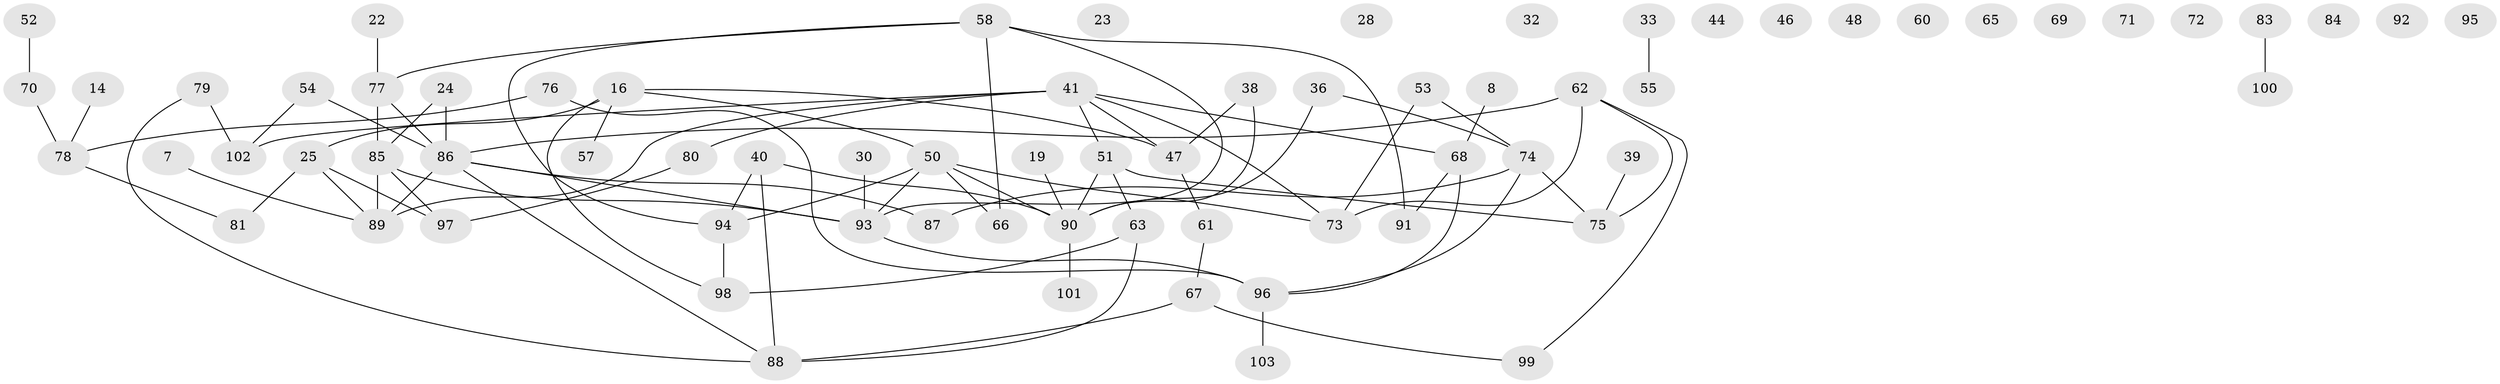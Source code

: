 // original degree distribution, {2: 0.2524271844660194, 1: 0.17475728155339806, 4: 0.13592233009708737, 3: 0.1941747572815534, 5: 0.07766990291262135, 0: 0.13592233009708737, 8: 0.009708737864077669, 7: 0.019417475728155338}
// Generated by graph-tools (version 1.1) at 2025/43/03/04/25 21:43:20]
// undirected, 72 vertices, 86 edges
graph export_dot {
graph [start="1"]
  node [color=gray90,style=filled];
  7;
  8;
  14;
  16 [super="+6"];
  19;
  22;
  23;
  24;
  25;
  28;
  30;
  32;
  33;
  36;
  38;
  39;
  40;
  41;
  44;
  46;
  47;
  48;
  50 [super="+29"];
  51;
  52;
  53;
  54;
  55;
  57;
  58;
  60;
  61;
  62 [super="+11+45"];
  63 [super="+49"];
  65;
  66;
  67;
  68;
  69;
  70;
  71;
  72;
  73;
  74 [super="+27+34+35+43"];
  75;
  76;
  77;
  78;
  79;
  80 [super="+5"];
  81;
  83;
  84;
  85 [super="+26+59"];
  86 [super="+56+64"];
  87;
  88 [super="+31"];
  89 [super="+82"];
  90 [super="+9+17"];
  91;
  92;
  93;
  94;
  95;
  96 [super="+18"];
  97 [super="+3+1"];
  98;
  99;
  100;
  101;
  102 [super="+13"];
  103;
  7 -- 89;
  8 -- 68;
  14 -- 78;
  16 -- 25 [weight=2];
  16 -- 47;
  16 -- 98;
  16 -- 50;
  16 -- 57;
  19 -- 90;
  22 -- 77;
  24 -- 86;
  24 -- 85;
  25 -- 81;
  25 -- 97;
  25 -- 89;
  30 -- 93;
  33 -- 55;
  36 -- 90;
  36 -- 74;
  38 -- 47;
  38 -- 90;
  39 -- 75;
  40 -- 94;
  40 -- 90;
  40 -- 88;
  41 -- 47;
  41 -- 51;
  41 -- 68;
  41 -- 73;
  41 -- 80;
  41 -- 89 [weight=2];
  41 -- 102;
  47 -- 61;
  50 -- 90;
  50 -- 94 [weight=2];
  50 -- 66;
  50 -- 73;
  50 -- 93;
  51 -- 75;
  51 -- 90 [weight=2];
  51 -- 63;
  52 -- 70;
  53 -- 73;
  53 -- 74;
  54 -- 102;
  54 -- 86;
  58 -- 66;
  58 -- 77;
  58 -- 91;
  58 -- 93;
  58 -- 94;
  61 -- 67;
  62 -- 75;
  62 -- 99;
  62 -- 73;
  62 -- 86 [weight=2];
  63 -- 88;
  63 -- 98;
  67 -- 99;
  67 -- 88;
  68 -- 91;
  68 -- 96;
  70 -- 78;
  74 -- 75;
  74 -- 96;
  74 -- 87;
  76 -- 78;
  76 -- 96;
  77 -- 85;
  77 -- 86;
  78 -- 81;
  79 -- 102;
  79 -- 88;
  80 -- 97;
  83 -- 100;
  85 -- 97;
  85 -- 89;
  85 -- 93;
  86 -- 93;
  86 -- 89 [weight=2];
  86 -- 87;
  86 -- 88;
  90 -- 101;
  93 -- 96 [weight=2];
  94 -- 98;
  96 -- 103;
}
